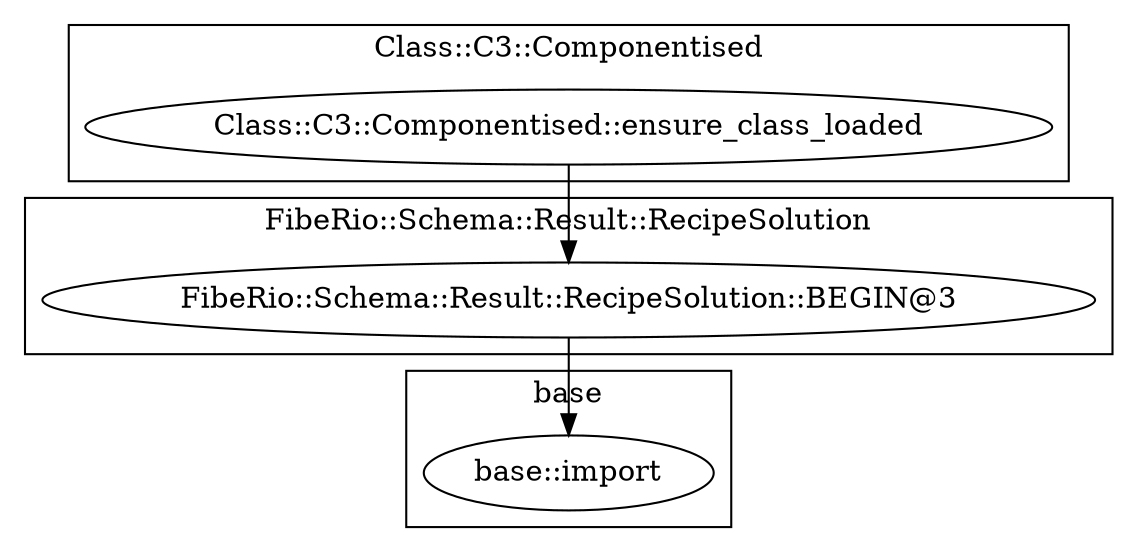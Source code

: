 digraph {
graph [overlap=false]
subgraph cluster_FibeRio_Schema_Result_RecipeSolution {
	label="FibeRio::Schema::Result::RecipeSolution";
	"FibeRio::Schema::Result::RecipeSolution::BEGIN@3";
}
subgraph cluster_base {
	label="base";
	"base::import";
}
subgraph cluster_Class_C3_Componentised {
	label="Class::C3::Componentised";
	"Class::C3::Componentised::ensure_class_loaded";
}
"Class::C3::Componentised::ensure_class_loaded" -> "FibeRio::Schema::Result::RecipeSolution::BEGIN@3";
"FibeRio::Schema::Result::RecipeSolution::BEGIN@3" -> "base::import";
}
